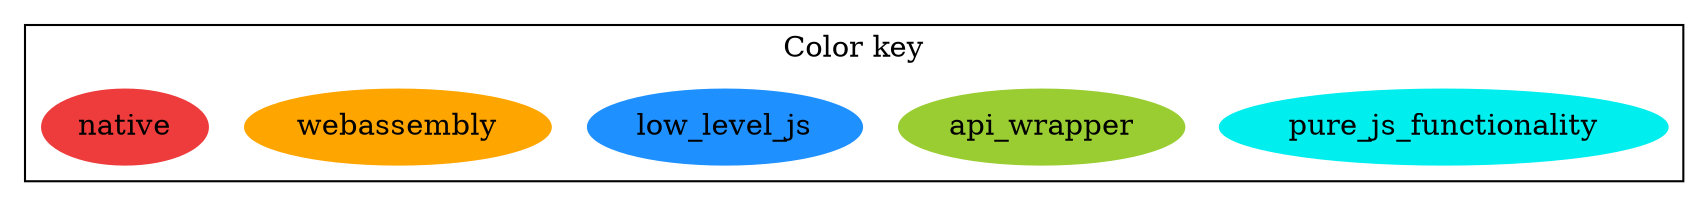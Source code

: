digraph {
    rankdir=TB;
    subgraph cluster_0 {
        label="Color key";
        // pure js adding functionality: blue
        pure_js_functionality [style=filled, color="cyan2"];

        // API wrapper or swapper
        api_wrapper [style=filled, color="olivedrab3"];

        // low level pure js: dodgerblue1
        low_level_js [style=filled, color="dodgerblue1"];

        // webassembly
        webassembly [style=filled, color="orange"];

        // native: red
        native [style=filled, color="brown2"];
    }
}
